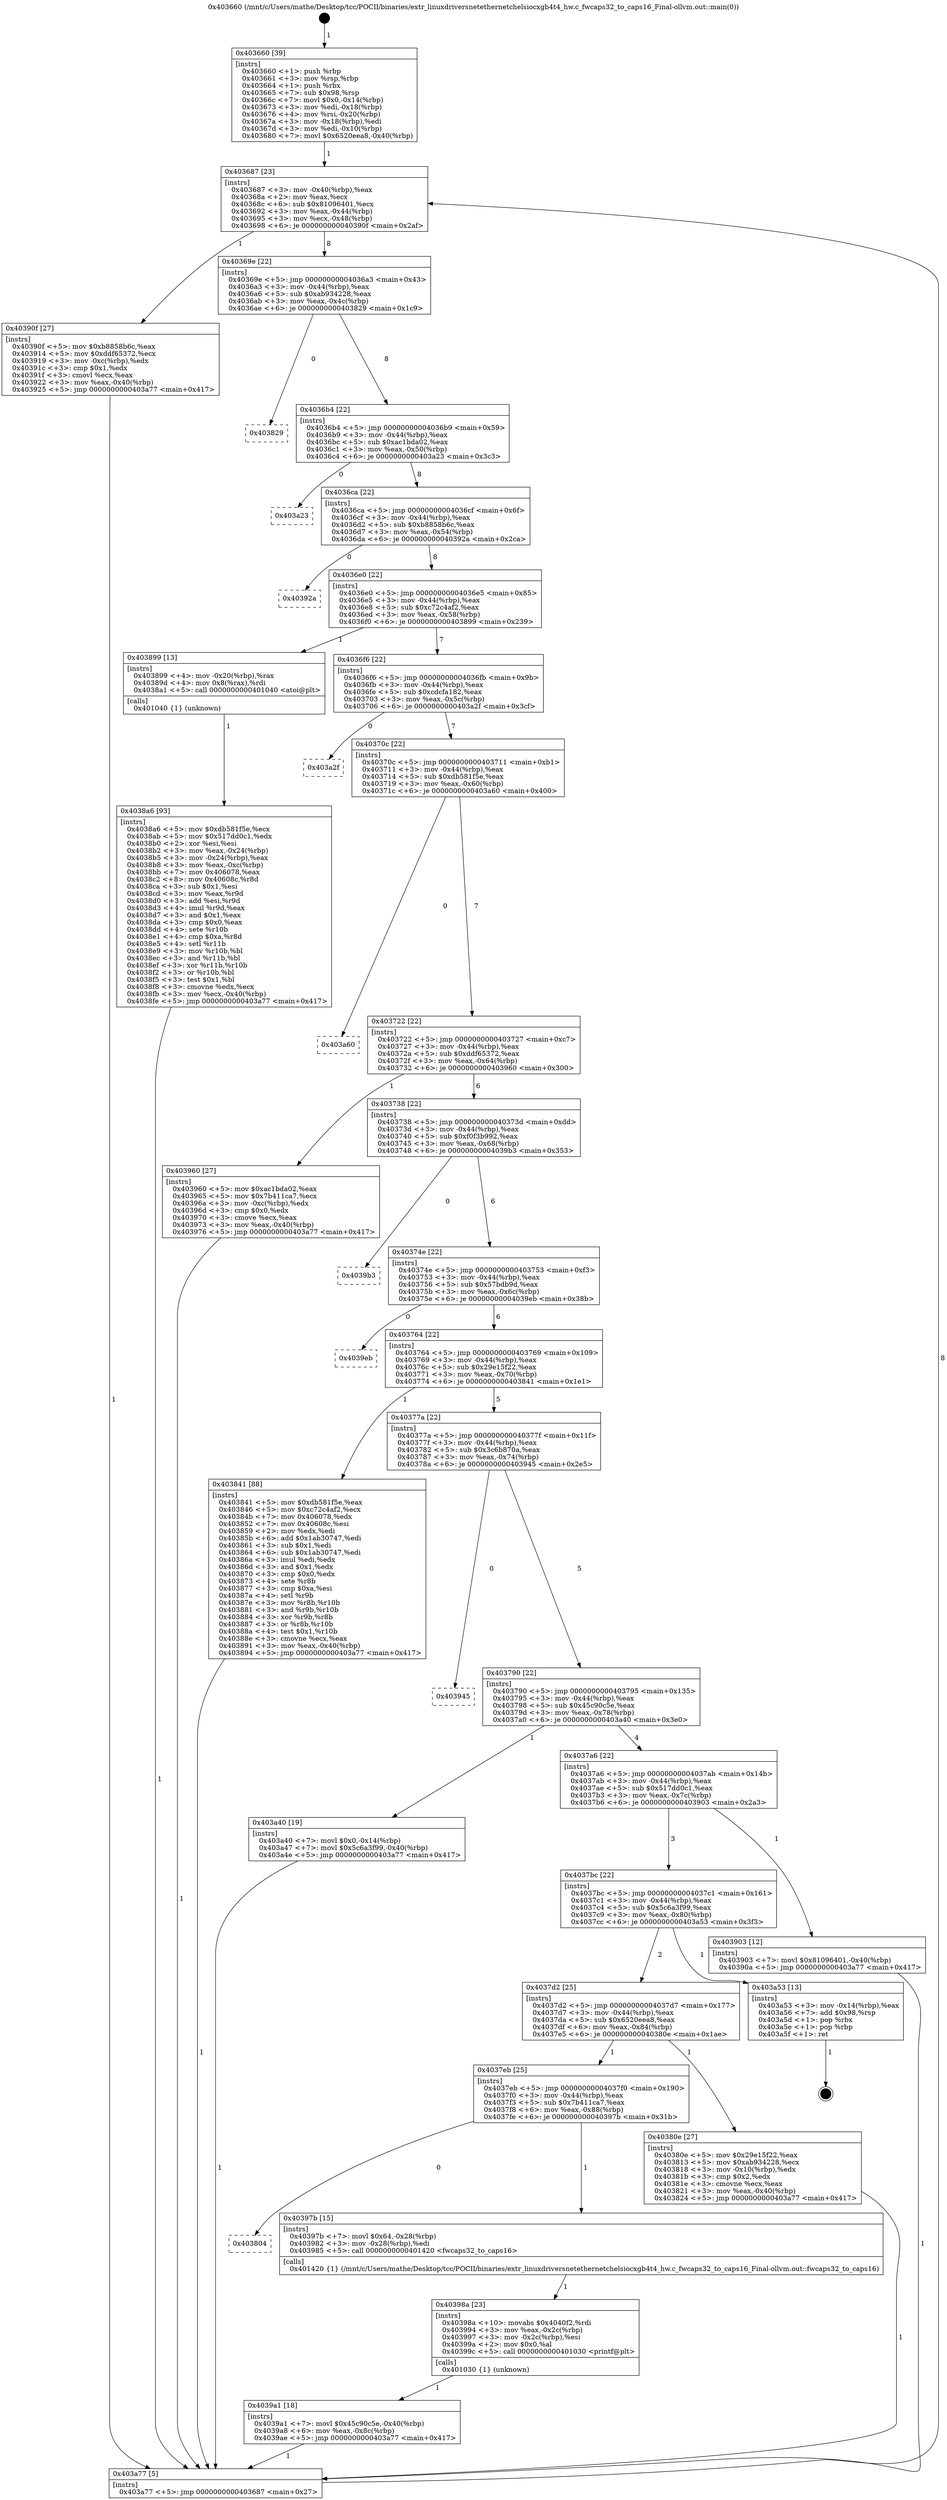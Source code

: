 digraph "0x403660" {
  label = "0x403660 (/mnt/c/Users/mathe/Desktop/tcc/POCII/binaries/extr_linuxdriversnetethernetchelsiocxgb4t4_hw.c_fwcaps32_to_caps16_Final-ollvm.out::main(0))"
  labelloc = "t"
  node[shape=record]

  Entry [label="",width=0.3,height=0.3,shape=circle,fillcolor=black,style=filled]
  "0x403687" [label="{
     0x403687 [23]\l
     | [instrs]\l
     &nbsp;&nbsp;0x403687 \<+3\>: mov -0x40(%rbp),%eax\l
     &nbsp;&nbsp;0x40368a \<+2\>: mov %eax,%ecx\l
     &nbsp;&nbsp;0x40368c \<+6\>: sub $0x81096401,%ecx\l
     &nbsp;&nbsp;0x403692 \<+3\>: mov %eax,-0x44(%rbp)\l
     &nbsp;&nbsp;0x403695 \<+3\>: mov %ecx,-0x48(%rbp)\l
     &nbsp;&nbsp;0x403698 \<+6\>: je 000000000040390f \<main+0x2af\>\l
  }"]
  "0x40390f" [label="{
     0x40390f [27]\l
     | [instrs]\l
     &nbsp;&nbsp;0x40390f \<+5\>: mov $0xb8858b6c,%eax\l
     &nbsp;&nbsp;0x403914 \<+5\>: mov $0xddf65372,%ecx\l
     &nbsp;&nbsp;0x403919 \<+3\>: mov -0xc(%rbp),%edx\l
     &nbsp;&nbsp;0x40391c \<+3\>: cmp $0x1,%edx\l
     &nbsp;&nbsp;0x40391f \<+3\>: cmovl %ecx,%eax\l
     &nbsp;&nbsp;0x403922 \<+3\>: mov %eax,-0x40(%rbp)\l
     &nbsp;&nbsp;0x403925 \<+5\>: jmp 0000000000403a77 \<main+0x417\>\l
  }"]
  "0x40369e" [label="{
     0x40369e [22]\l
     | [instrs]\l
     &nbsp;&nbsp;0x40369e \<+5\>: jmp 00000000004036a3 \<main+0x43\>\l
     &nbsp;&nbsp;0x4036a3 \<+3\>: mov -0x44(%rbp),%eax\l
     &nbsp;&nbsp;0x4036a6 \<+5\>: sub $0xab934228,%eax\l
     &nbsp;&nbsp;0x4036ab \<+3\>: mov %eax,-0x4c(%rbp)\l
     &nbsp;&nbsp;0x4036ae \<+6\>: je 0000000000403829 \<main+0x1c9\>\l
  }"]
  Exit [label="",width=0.3,height=0.3,shape=circle,fillcolor=black,style=filled,peripheries=2]
  "0x403829" [label="{
     0x403829\l
  }", style=dashed]
  "0x4036b4" [label="{
     0x4036b4 [22]\l
     | [instrs]\l
     &nbsp;&nbsp;0x4036b4 \<+5\>: jmp 00000000004036b9 \<main+0x59\>\l
     &nbsp;&nbsp;0x4036b9 \<+3\>: mov -0x44(%rbp),%eax\l
     &nbsp;&nbsp;0x4036bc \<+5\>: sub $0xac1bda02,%eax\l
     &nbsp;&nbsp;0x4036c1 \<+3\>: mov %eax,-0x50(%rbp)\l
     &nbsp;&nbsp;0x4036c4 \<+6\>: je 0000000000403a23 \<main+0x3c3\>\l
  }"]
  "0x4039a1" [label="{
     0x4039a1 [18]\l
     | [instrs]\l
     &nbsp;&nbsp;0x4039a1 \<+7\>: movl $0x45c90c5e,-0x40(%rbp)\l
     &nbsp;&nbsp;0x4039a8 \<+6\>: mov %eax,-0x8c(%rbp)\l
     &nbsp;&nbsp;0x4039ae \<+5\>: jmp 0000000000403a77 \<main+0x417\>\l
  }"]
  "0x403a23" [label="{
     0x403a23\l
  }", style=dashed]
  "0x4036ca" [label="{
     0x4036ca [22]\l
     | [instrs]\l
     &nbsp;&nbsp;0x4036ca \<+5\>: jmp 00000000004036cf \<main+0x6f\>\l
     &nbsp;&nbsp;0x4036cf \<+3\>: mov -0x44(%rbp),%eax\l
     &nbsp;&nbsp;0x4036d2 \<+5\>: sub $0xb8858b6c,%eax\l
     &nbsp;&nbsp;0x4036d7 \<+3\>: mov %eax,-0x54(%rbp)\l
     &nbsp;&nbsp;0x4036da \<+6\>: je 000000000040392a \<main+0x2ca\>\l
  }"]
  "0x40398a" [label="{
     0x40398a [23]\l
     | [instrs]\l
     &nbsp;&nbsp;0x40398a \<+10\>: movabs $0x4040f2,%rdi\l
     &nbsp;&nbsp;0x403994 \<+3\>: mov %eax,-0x2c(%rbp)\l
     &nbsp;&nbsp;0x403997 \<+3\>: mov -0x2c(%rbp),%esi\l
     &nbsp;&nbsp;0x40399a \<+2\>: mov $0x0,%al\l
     &nbsp;&nbsp;0x40399c \<+5\>: call 0000000000401030 \<printf@plt\>\l
     | [calls]\l
     &nbsp;&nbsp;0x401030 \{1\} (unknown)\l
  }"]
  "0x40392a" [label="{
     0x40392a\l
  }", style=dashed]
  "0x4036e0" [label="{
     0x4036e0 [22]\l
     | [instrs]\l
     &nbsp;&nbsp;0x4036e0 \<+5\>: jmp 00000000004036e5 \<main+0x85\>\l
     &nbsp;&nbsp;0x4036e5 \<+3\>: mov -0x44(%rbp),%eax\l
     &nbsp;&nbsp;0x4036e8 \<+5\>: sub $0xc72c4af2,%eax\l
     &nbsp;&nbsp;0x4036ed \<+3\>: mov %eax,-0x58(%rbp)\l
     &nbsp;&nbsp;0x4036f0 \<+6\>: je 0000000000403899 \<main+0x239\>\l
  }"]
  "0x403804" [label="{
     0x403804\l
  }", style=dashed]
  "0x403899" [label="{
     0x403899 [13]\l
     | [instrs]\l
     &nbsp;&nbsp;0x403899 \<+4\>: mov -0x20(%rbp),%rax\l
     &nbsp;&nbsp;0x40389d \<+4\>: mov 0x8(%rax),%rdi\l
     &nbsp;&nbsp;0x4038a1 \<+5\>: call 0000000000401040 \<atoi@plt\>\l
     | [calls]\l
     &nbsp;&nbsp;0x401040 \{1\} (unknown)\l
  }"]
  "0x4036f6" [label="{
     0x4036f6 [22]\l
     | [instrs]\l
     &nbsp;&nbsp;0x4036f6 \<+5\>: jmp 00000000004036fb \<main+0x9b\>\l
     &nbsp;&nbsp;0x4036fb \<+3\>: mov -0x44(%rbp),%eax\l
     &nbsp;&nbsp;0x4036fe \<+5\>: sub $0xcdcfa182,%eax\l
     &nbsp;&nbsp;0x403703 \<+3\>: mov %eax,-0x5c(%rbp)\l
     &nbsp;&nbsp;0x403706 \<+6\>: je 0000000000403a2f \<main+0x3cf\>\l
  }"]
  "0x40397b" [label="{
     0x40397b [15]\l
     | [instrs]\l
     &nbsp;&nbsp;0x40397b \<+7\>: movl $0x64,-0x28(%rbp)\l
     &nbsp;&nbsp;0x403982 \<+3\>: mov -0x28(%rbp),%edi\l
     &nbsp;&nbsp;0x403985 \<+5\>: call 0000000000401420 \<fwcaps32_to_caps16\>\l
     | [calls]\l
     &nbsp;&nbsp;0x401420 \{1\} (/mnt/c/Users/mathe/Desktop/tcc/POCII/binaries/extr_linuxdriversnetethernetchelsiocxgb4t4_hw.c_fwcaps32_to_caps16_Final-ollvm.out::fwcaps32_to_caps16)\l
  }"]
  "0x403a2f" [label="{
     0x403a2f\l
  }", style=dashed]
  "0x40370c" [label="{
     0x40370c [22]\l
     | [instrs]\l
     &nbsp;&nbsp;0x40370c \<+5\>: jmp 0000000000403711 \<main+0xb1\>\l
     &nbsp;&nbsp;0x403711 \<+3\>: mov -0x44(%rbp),%eax\l
     &nbsp;&nbsp;0x403714 \<+5\>: sub $0xdb581f5e,%eax\l
     &nbsp;&nbsp;0x403719 \<+3\>: mov %eax,-0x60(%rbp)\l
     &nbsp;&nbsp;0x40371c \<+6\>: je 0000000000403a60 \<main+0x400\>\l
  }"]
  "0x4038a6" [label="{
     0x4038a6 [93]\l
     | [instrs]\l
     &nbsp;&nbsp;0x4038a6 \<+5\>: mov $0xdb581f5e,%ecx\l
     &nbsp;&nbsp;0x4038ab \<+5\>: mov $0x517dd0c1,%edx\l
     &nbsp;&nbsp;0x4038b0 \<+2\>: xor %esi,%esi\l
     &nbsp;&nbsp;0x4038b2 \<+3\>: mov %eax,-0x24(%rbp)\l
     &nbsp;&nbsp;0x4038b5 \<+3\>: mov -0x24(%rbp),%eax\l
     &nbsp;&nbsp;0x4038b8 \<+3\>: mov %eax,-0xc(%rbp)\l
     &nbsp;&nbsp;0x4038bb \<+7\>: mov 0x406078,%eax\l
     &nbsp;&nbsp;0x4038c2 \<+8\>: mov 0x40608c,%r8d\l
     &nbsp;&nbsp;0x4038ca \<+3\>: sub $0x1,%esi\l
     &nbsp;&nbsp;0x4038cd \<+3\>: mov %eax,%r9d\l
     &nbsp;&nbsp;0x4038d0 \<+3\>: add %esi,%r9d\l
     &nbsp;&nbsp;0x4038d3 \<+4\>: imul %r9d,%eax\l
     &nbsp;&nbsp;0x4038d7 \<+3\>: and $0x1,%eax\l
     &nbsp;&nbsp;0x4038da \<+3\>: cmp $0x0,%eax\l
     &nbsp;&nbsp;0x4038dd \<+4\>: sete %r10b\l
     &nbsp;&nbsp;0x4038e1 \<+4\>: cmp $0xa,%r8d\l
     &nbsp;&nbsp;0x4038e5 \<+4\>: setl %r11b\l
     &nbsp;&nbsp;0x4038e9 \<+3\>: mov %r10b,%bl\l
     &nbsp;&nbsp;0x4038ec \<+3\>: and %r11b,%bl\l
     &nbsp;&nbsp;0x4038ef \<+3\>: xor %r11b,%r10b\l
     &nbsp;&nbsp;0x4038f2 \<+3\>: or %r10b,%bl\l
     &nbsp;&nbsp;0x4038f5 \<+3\>: test $0x1,%bl\l
     &nbsp;&nbsp;0x4038f8 \<+3\>: cmovne %edx,%ecx\l
     &nbsp;&nbsp;0x4038fb \<+3\>: mov %ecx,-0x40(%rbp)\l
     &nbsp;&nbsp;0x4038fe \<+5\>: jmp 0000000000403a77 \<main+0x417\>\l
  }"]
  "0x403a60" [label="{
     0x403a60\l
  }", style=dashed]
  "0x403722" [label="{
     0x403722 [22]\l
     | [instrs]\l
     &nbsp;&nbsp;0x403722 \<+5\>: jmp 0000000000403727 \<main+0xc7\>\l
     &nbsp;&nbsp;0x403727 \<+3\>: mov -0x44(%rbp),%eax\l
     &nbsp;&nbsp;0x40372a \<+5\>: sub $0xddf65372,%eax\l
     &nbsp;&nbsp;0x40372f \<+3\>: mov %eax,-0x64(%rbp)\l
     &nbsp;&nbsp;0x403732 \<+6\>: je 0000000000403960 \<main+0x300\>\l
  }"]
  "0x403660" [label="{
     0x403660 [39]\l
     | [instrs]\l
     &nbsp;&nbsp;0x403660 \<+1\>: push %rbp\l
     &nbsp;&nbsp;0x403661 \<+3\>: mov %rsp,%rbp\l
     &nbsp;&nbsp;0x403664 \<+1\>: push %rbx\l
     &nbsp;&nbsp;0x403665 \<+7\>: sub $0x98,%rsp\l
     &nbsp;&nbsp;0x40366c \<+7\>: movl $0x0,-0x14(%rbp)\l
     &nbsp;&nbsp;0x403673 \<+3\>: mov %edi,-0x18(%rbp)\l
     &nbsp;&nbsp;0x403676 \<+4\>: mov %rsi,-0x20(%rbp)\l
     &nbsp;&nbsp;0x40367a \<+3\>: mov -0x18(%rbp),%edi\l
     &nbsp;&nbsp;0x40367d \<+3\>: mov %edi,-0x10(%rbp)\l
     &nbsp;&nbsp;0x403680 \<+7\>: movl $0x6520eea8,-0x40(%rbp)\l
  }"]
  "0x403960" [label="{
     0x403960 [27]\l
     | [instrs]\l
     &nbsp;&nbsp;0x403960 \<+5\>: mov $0xac1bda02,%eax\l
     &nbsp;&nbsp;0x403965 \<+5\>: mov $0x7b411ca7,%ecx\l
     &nbsp;&nbsp;0x40396a \<+3\>: mov -0xc(%rbp),%edx\l
     &nbsp;&nbsp;0x40396d \<+3\>: cmp $0x0,%edx\l
     &nbsp;&nbsp;0x403970 \<+3\>: cmove %ecx,%eax\l
     &nbsp;&nbsp;0x403973 \<+3\>: mov %eax,-0x40(%rbp)\l
     &nbsp;&nbsp;0x403976 \<+5\>: jmp 0000000000403a77 \<main+0x417\>\l
  }"]
  "0x403738" [label="{
     0x403738 [22]\l
     | [instrs]\l
     &nbsp;&nbsp;0x403738 \<+5\>: jmp 000000000040373d \<main+0xdd\>\l
     &nbsp;&nbsp;0x40373d \<+3\>: mov -0x44(%rbp),%eax\l
     &nbsp;&nbsp;0x403740 \<+5\>: sub $0xf0f3b992,%eax\l
     &nbsp;&nbsp;0x403745 \<+3\>: mov %eax,-0x68(%rbp)\l
     &nbsp;&nbsp;0x403748 \<+6\>: je 00000000004039b3 \<main+0x353\>\l
  }"]
  "0x403a77" [label="{
     0x403a77 [5]\l
     | [instrs]\l
     &nbsp;&nbsp;0x403a77 \<+5\>: jmp 0000000000403687 \<main+0x27\>\l
  }"]
  "0x4039b3" [label="{
     0x4039b3\l
  }", style=dashed]
  "0x40374e" [label="{
     0x40374e [22]\l
     | [instrs]\l
     &nbsp;&nbsp;0x40374e \<+5\>: jmp 0000000000403753 \<main+0xf3\>\l
     &nbsp;&nbsp;0x403753 \<+3\>: mov -0x44(%rbp),%eax\l
     &nbsp;&nbsp;0x403756 \<+5\>: sub $0x57bdb9d,%eax\l
     &nbsp;&nbsp;0x40375b \<+3\>: mov %eax,-0x6c(%rbp)\l
     &nbsp;&nbsp;0x40375e \<+6\>: je 00000000004039eb \<main+0x38b\>\l
  }"]
  "0x4037eb" [label="{
     0x4037eb [25]\l
     | [instrs]\l
     &nbsp;&nbsp;0x4037eb \<+5\>: jmp 00000000004037f0 \<main+0x190\>\l
     &nbsp;&nbsp;0x4037f0 \<+3\>: mov -0x44(%rbp),%eax\l
     &nbsp;&nbsp;0x4037f3 \<+5\>: sub $0x7b411ca7,%eax\l
     &nbsp;&nbsp;0x4037f8 \<+6\>: mov %eax,-0x88(%rbp)\l
     &nbsp;&nbsp;0x4037fe \<+6\>: je 000000000040397b \<main+0x31b\>\l
  }"]
  "0x4039eb" [label="{
     0x4039eb\l
  }", style=dashed]
  "0x403764" [label="{
     0x403764 [22]\l
     | [instrs]\l
     &nbsp;&nbsp;0x403764 \<+5\>: jmp 0000000000403769 \<main+0x109\>\l
     &nbsp;&nbsp;0x403769 \<+3\>: mov -0x44(%rbp),%eax\l
     &nbsp;&nbsp;0x40376c \<+5\>: sub $0x29e15f22,%eax\l
     &nbsp;&nbsp;0x403771 \<+3\>: mov %eax,-0x70(%rbp)\l
     &nbsp;&nbsp;0x403774 \<+6\>: je 0000000000403841 \<main+0x1e1\>\l
  }"]
  "0x40380e" [label="{
     0x40380e [27]\l
     | [instrs]\l
     &nbsp;&nbsp;0x40380e \<+5\>: mov $0x29e15f22,%eax\l
     &nbsp;&nbsp;0x403813 \<+5\>: mov $0xab934228,%ecx\l
     &nbsp;&nbsp;0x403818 \<+3\>: mov -0x10(%rbp),%edx\l
     &nbsp;&nbsp;0x40381b \<+3\>: cmp $0x2,%edx\l
     &nbsp;&nbsp;0x40381e \<+3\>: cmovne %ecx,%eax\l
     &nbsp;&nbsp;0x403821 \<+3\>: mov %eax,-0x40(%rbp)\l
     &nbsp;&nbsp;0x403824 \<+5\>: jmp 0000000000403a77 \<main+0x417\>\l
  }"]
  "0x403841" [label="{
     0x403841 [88]\l
     | [instrs]\l
     &nbsp;&nbsp;0x403841 \<+5\>: mov $0xdb581f5e,%eax\l
     &nbsp;&nbsp;0x403846 \<+5\>: mov $0xc72c4af2,%ecx\l
     &nbsp;&nbsp;0x40384b \<+7\>: mov 0x406078,%edx\l
     &nbsp;&nbsp;0x403852 \<+7\>: mov 0x40608c,%esi\l
     &nbsp;&nbsp;0x403859 \<+2\>: mov %edx,%edi\l
     &nbsp;&nbsp;0x40385b \<+6\>: add $0x1ab30747,%edi\l
     &nbsp;&nbsp;0x403861 \<+3\>: sub $0x1,%edi\l
     &nbsp;&nbsp;0x403864 \<+6\>: sub $0x1ab30747,%edi\l
     &nbsp;&nbsp;0x40386a \<+3\>: imul %edi,%edx\l
     &nbsp;&nbsp;0x40386d \<+3\>: and $0x1,%edx\l
     &nbsp;&nbsp;0x403870 \<+3\>: cmp $0x0,%edx\l
     &nbsp;&nbsp;0x403873 \<+4\>: sete %r8b\l
     &nbsp;&nbsp;0x403877 \<+3\>: cmp $0xa,%esi\l
     &nbsp;&nbsp;0x40387a \<+4\>: setl %r9b\l
     &nbsp;&nbsp;0x40387e \<+3\>: mov %r8b,%r10b\l
     &nbsp;&nbsp;0x403881 \<+3\>: and %r9b,%r10b\l
     &nbsp;&nbsp;0x403884 \<+3\>: xor %r9b,%r8b\l
     &nbsp;&nbsp;0x403887 \<+3\>: or %r8b,%r10b\l
     &nbsp;&nbsp;0x40388a \<+4\>: test $0x1,%r10b\l
     &nbsp;&nbsp;0x40388e \<+3\>: cmovne %ecx,%eax\l
     &nbsp;&nbsp;0x403891 \<+3\>: mov %eax,-0x40(%rbp)\l
     &nbsp;&nbsp;0x403894 \<+5\>: jmp 0000000000403a77 \<main+0x417\>\l
  }"]
  "0x40377a" [label="{
     0x40377a [22]\l
     | [instrs]\l
     &nbsp;&nbsp;0x40377a \<+5\>: jmp 000000000040377f \<main+0x11f\>\l
     &nbsp;&nbsp;0x40377f \<+3\>: mov -0x44(%rbp),%eax\l
     &nbsp;&nbsp;0x403782 \<+5\>: sub $0x3c6b870a,%eax\l
     &nbsp;&nbsp;0x403787 \<+3\>: mov %eax,-0x74(%rbp)\l
     &nbsp;&nbsp;0x40378a \<+6\>: je 0000000000403945 \<main+0x2e5\>\l
  }"]
  "0x4037d2" [label="{
     0x4037d2 [25]\l
     | [instrs]\l
     &nbsp;&nbsp;0x4037d2 \<+5\>: jmp 00000000004037d7 \<main+0x177\>\l
     &nbsp;&nbsp;0x4037d7 \<+3\>: mov -0x44(%rbp),%eax\l
     &nbsp;&nbsp;0x4037da \<+5\>: sub $0x6520eea8,%eax\l
     &nbsp;&nbsp;0x4037df \<+6\>: mov %eax,-0x84(%rbp)\l
     &nbsp;&nbsp;0x4037e5 \<+6\>: je 000000000040380e \<main+0x1ae\>\l
  }"]
  "0x403945" [label="{
     0x403945\l
  }", style=dashed]
  "0x403790" [label="{
     0x403790 [22]\l
     | [instrs]\l
     &nbsp;&nbsp;0x403790 \<+5\>: jmp 0000000000403795 \<main+0x135\>\l
     &nbsp;&nbsp;0x403795 \<+3\>: mov -0x44(%rbp),%eax\l
     &nbsp;&nbsp;0x403798 \<+5\>: sub $0x45c90c5e,%eax\l
     &nbsp;&nbsp;0x40379d \<+3\>: mov %eax,-0x78(%rbp)\l
     &nbsp;&nbsp;0x4037a0 \<+6\>: je 0000000000403a40 \<main+0x3e0\>\l
  }"]
  "0x403a53" [label="{
     0x403a53 [13]\l
     | [instrs]\l
     &nbsp;&nbsp;0x403a53 \<+3\>: mov -0x14(%rbp),%eax\l
     &nbsp;&nbsp;0x403a56 \<+7\>: add $0x98,%rsp\l
     &nbsp;&nbsp;0x403a5d \<+1\>: pop %rbx\l
     &nbsp;&nbsp;0x403a5e \<+1\>: pop %rbp\l
     &nbsp;&nbsp;0x403a5f \<+1\>: ret\l
  }"]
  "0x403a40" [label="{
     0x403a40 [19]\l
     | [instrs]\l
     &nbsp;&nbsp;0x403a40 \<+7\>: movl $0x0,-0x14(%rbp)\l
     &nbsp;&nbsp;0x403a47 \<+7\>: movl $0x5c6a3f99,-0x40(%rbp)\l
     &nbsp;&nbsp;0x403a4e \<+5\>: jmp 0000000000403a77 \<main+0x417\>\l
  }"]
  "0x4037a6" [label="{
     0x4037a6 [22]\l
     | [instrs]\l
     &nbsp;&nbsp;0x4037a6 \<+5\>: jmp 00000000004037ab \<main+0x14b\>\l
     &nbsp;&nbsp;0x4037ab \<+3\>: mov -0x44(%rbp),%eax\l
     &nbsp;&nbsp;0x4037ae \<+5\>: sub $0x517dd0c1,%eax\l
     &nbsp;&nbsp;0x4037b3 \<+3\>: mov %eax,-0x7c(%rbp)\l
     &nbsp;&nbsp;0x4037b6 \<+6\>: je 0000000000403903 \<main+0x2a3\>\l
  }"]
  "0x4037bc" [label="{
     0x4037bc [22]\l
     | [instrs]\l
     &nbsp;&nbsp;0x4037bc \<+5\>: jmp 00000000004037c1 \<main+0x161\>\l
     &nbsp;&nbsp;0x4037c1 \<+3\>: mov -0x44(%rbp),%eax\l
     &nbsp;&nbsp;0x4037c4 \<+5\>: sub $0x5c6a3f99,%eax\l
     &nbsp;&nbsp;0x4037c9 \<+3\>: mov %eax,-0x80(%rbp)\l
     &nbsp;&nbsp;0x4037cc \<+6\>: je 0000000000403a53 \<main+0x3f3\>\l
  }"]
  "0x403903" [label="{
     0x403903 [12]\l
     | [instrs]\l
     &nbsp;&nbsp;0x403903 \<+7\>: movl $0x81096401,-0x40(%rbp)\l
     &nbsp;&nbsp;0x40390a \<+5\>: jmp 0000000000403a77 \<main+0x417\>\l
  }"]
  Entry -> "0x403660" [label=" 1"]
  "0x403687" -> "0x40390f" [label=" 1"]
  "0x403687" -> "0x40369e" [label=" 8"]
  "0x403a53" -> Exit [label=" 1"]
  "0x40369e" -> "0x403829" [label=" 0"]
  "0x40369e" -> "0x4036b4" [label=" 8"]
  "0x403a40" -> "0x403a77" [label=" 1"]
  "0x4036b4" -> "0x403a23" [label=" 0"]
  "0x4036b4" -> "0x4036ca" [label=" 8"]
  "0x4039a1" -> "0x403a77" [label=" 1"]
  "0x4036ca" -> "0x40392a" [label=" 0"]
  "0x4036ca" -> "0x4036e0" [label=" 8"]
  "0x40398a" -> "0x4039a1" [label=" 1"]
  "0x4036e0" -> "0x403899" [label=" 1"]
  "0x4036e0" -> "0x4036f6" [label=" 7"]
  "0x40397b" -> "0x40398a" [label=" 1"]
  "0x4036f6" -> "0x403a2f" [label=" 0"]
  "0x4036f6" -> "0x40370c" [label=" 7"]
  "0x4037eb" -> "0x403804" [label=" 0"]
  "0x40370c" -> "0x403a60" [label=" 0"]
  "0x40370c" -> "0x403722" [label=" 7"]
  "0x4037eb" -> "0x40397b" [label=" 1"]
  "0x403722" -> "0x403960" [label=" 1"]
  "0x403722" -> "0x403738" [label=" 6"]
  "0x403960" -> "0x403a77" [label=" 1"]
  "0x403738" -> "0x4039b3" [label=" 0"]
  "0x403738" -> "0x40374e" [label=" 6"]
  "0x40390f" -> "0x403a77" [label=" 1"]
  "0x40374e" -> "0x4039eb" [label=" 0"]
  "0x40374e" -> "0x403764" [label=" 6"]
  "0x403903" -> "0x403a77" [label=" 1"]
  "0x403764" -> "0x403841" [label=" 1"]
  "0x403764" -> "0x40377a" [label=" 5"]
  "0x4038a6" -> "0x403a77" [label=" 1"]
  "0x40377a" -> "0x403945" [label=" 0"]
  "0x40377a" -> "0x403790" [label=" 5"]
  "0x403841" -> "0x403a77" [label=" 1"]
  "0x403790" -> "0x403a40" [label=" 1"]
  "0x403790" -> "0x4037a6" [label=" 4"]
  "0x403a77" -> "0x403687" [label=" 8"]
  "0x4037a6" -> "0x403903" [label=" 1"]
  "0x4037a6" -> "0x4037bc" [label=" 3"]
  "0x403660" -> "0x403687" [label=" 1"]
  "0x4037bc" -> "0x403a53" [label=" 1"]
  "0x4037bc" -> "0x4037d2" [label=" 2"]
  "0x403899" -> "0x4038a6" [label=" 1"]
  "0x4037d2" -> "0x40380e" [label=" 1"]
  "0x4037d2" -> "0x4037eb" [label=" 1"]
  "0x40380e" -> "0x403a77" [label=" 1"]
}

